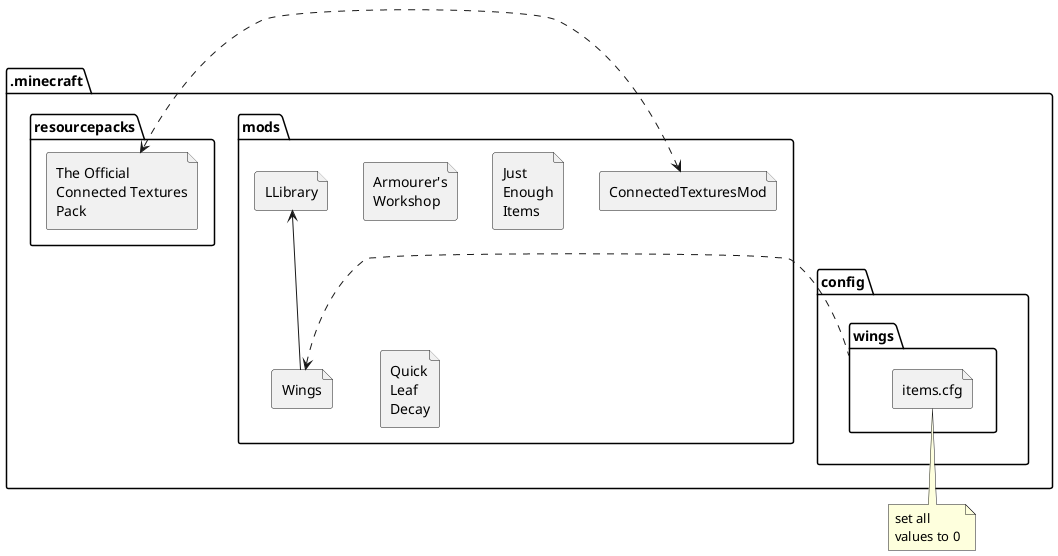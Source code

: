 @startuml

set separator ,

package .minecraft {
    package config {
        package wings {
            file items.cfg
        }
    }

    package mods {
        file "Armourer's\nWorkshop" as ArmourersWorkshop
        file "ConnectedTexturesMod" as CTM
        file "Just\nEnough\nItems" as JEI
        file LLibrary
        file "Quick\nLeaf\nDecay" as QuickLeafDecay
        file Wings
    }

    package resourcepacks {
        file "The Official\nConnected Textures\nPack" as CTP
    }
}

LLibrary <-- Wings
CTM <.> CTP
Wings <. wings

note bottom of items.cfg
set all
values to 0
end note

@enduml
